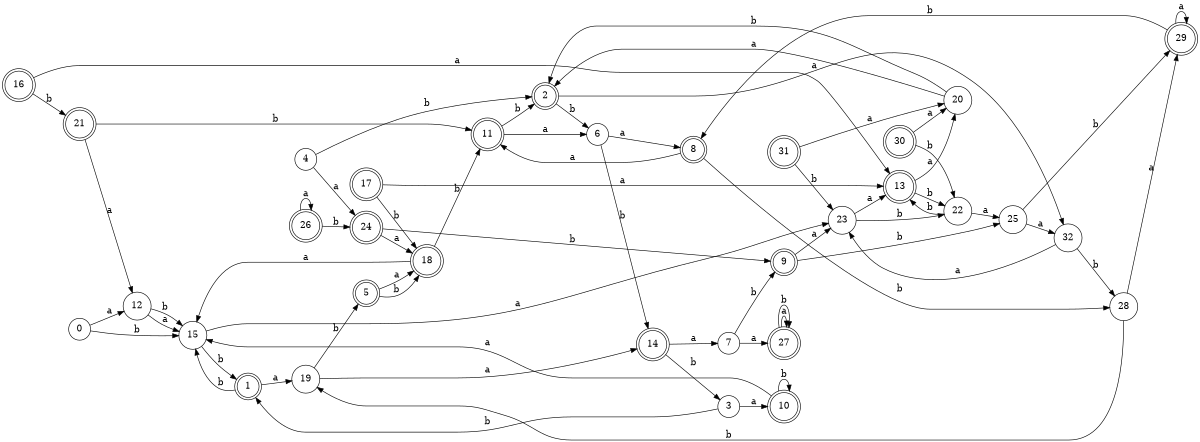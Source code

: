 digraph n27_2 {
__start0 [label="" shape="none"];

rankdir=LR;
size="8,5";

s0 [style="filled", color="black", fillcolor="white" shape="circle", label="0"];
s1 [style="rounded,filled", color="black", fillcolor="white" shape="doublecircle", label="1"];
s2 [style="rounded,filled", color="black", fillcolor="white" shape="doublecircle", label="2"];
s3 [style="filled", color="black", fillcolor="white" shape="circle", label="3"];
s4 [style="filled", color="black", fillcolor="white" shape="circle", label="4"];
s5 [style="rounded,filled", color="black", fillcolor="white" shape="doublecircle", label="5"];
s6 [style="filled", color="black", fillcolor="white" shape="circle", label="6"];
s7 [style="filled", color="black", fillcolor="white" shape="circle", label="7"];
s8 [style="rounded,filled", color="black", fillcolor="white" shape="doublecircle", label="8"];
s9 [style="rounded,filled", color="black", fillcolor="white" shape="doublecircle", label="9"];
s10 [style="rounded,filled", color="black", fillcolor="white" shape="doublecircle", label="10"];
s11 [style="rounded,filled", color="black", fillcolor="white" shape="doublecircle", label="11"];
s12 [style="filled", color="black", fillcolor="white" shape="circle", label="12"];
s13 [style="rounded,filled", color="black", fillcolor="white" shape="doublecircle", label="13"];
s14 [style="rounded,filled", color="black", fillcolor="white" shape="doublecircle", label="14"];
s15 [style="filled", color="black", fillcolor="white" shape="circle", label="15"];
s16 [style="rounded,filled", color="black", fillcolor="white" shape="doublecircle", label="16"];
s17 [style="rounded,filled", color="black", fillcolor="white" shape="doublecircle", label="17"];
s18 [style="rounded,filled", color="black", fillcolor="white" shape="doublecircle", label="18"];
s19 [style="filled", color="black", fillcolor="white" shape="circle", label="19"];
s20 [style="filled", color="black", fillcolor="white" shape="circle", label="20"];
s21 [style="rounded,filled", color="black", fillcolor="white" shape="doublecircle", label="21"];
s22 [style="filled", color="black", fillcolor="white" shape="circle", label="22"];
s23 [style="filled", color="black", fillcolor="white" shape="circle", label="23"];
s24 [style="rounded,filled", color="black", fillcolor="white" shape="doublecircle", label="24"];
s25 [style="filled", color="black", fillcolor="white" shape="circle", label="25"];
s26 [style="rounded,filled", color="black", fillcolor="white" shape="doublecircle", label="26"];
s27 [style="rounded,filled", color="black", fillcolor="white" shape="doublecircle", label="27"];
s28 [style="filled", color="black", fillcolor="white" shape="circle", label="28"];
s29 [style="rounded,filled", color="black", fillcolor="white" shape="doublecircle", label="29"];
s30 [style="rounded,filled", color="black", fillcolor="white" shape="doublecircle", label="30"];
s31 [style="rounded,filled", color="black", fillcolor="white" shape="doublecircle", label="31"];
s32 [style="filled", color="black", fillcolor="white" shape="circle", label="32"];
s0 -> s12 [label="a"];
s0 -> s15 [label="b"];
s1 -> s19 [label="a"];
s1 -> s15 [label="b"];
s2 -> s32 [label="a"];
s2 -> s6 [label="b"];
s3 -> s10 [label="a"];
s3 -> s1 [label="b"];
s4 -> s24 [label="a"];
s4 -> s2 [label="b"];
s5 -> s18 [label="a"];
s5 -> s18 [label="b"];
s6 -> s8 [label="a"];
s6 -> s14 [label="b"];
s7 -> s27 [label="a"];
s7 -> s9 [label="b"];
s8 -> s11 [label="a"];
s8 -> s28 [label="b"];
s9 -> s23 [label="a"];
s9 -> s25 [label="b"];
s10 -> s15 [label="a"];
s10 -> s10 [label="b"];
s11 -> s6 [label="a"];
s11 -> s2 [label="b"];
s12 -> s15 [label="a"];
s12 -> s15 [label="b"];
s13 -> s20 [label="a"];
s13 -> s22 [label="b"];
s14 -> s7 [label="a"];
s14 -> s3 [label="b"];
s15 -> s23 [label="a"];
s15 -> s1 [label="b"];
s16 -> s13 [label="a"];
s16 -> s21 [label="b"];
s17 -> s13 [label="a"];
s17 -> s18 [label="b"];
s18 -> s15 [label="a"];
s18 -> s11 [label="b"];
s19 -> s14 [label="a"];
s19 -> s5 [label="b"];
s20 -> s2 [label="a"];
s20 -> s2 [label="b"];
s21 -> s12 [label="a"];
s21 -> s11 [label="b"];
s22 -> s25 [label="a"];
s22 -> s13 [label="b"];
s23 -> s13 [label="a"];
s23 -> s22 [label="b"];
s24 -> s18 [label="a"];
s24 -> s9 [label="b"];
s25 -> s32 [label="a"];
s25 -> s29 [label="b"];
s26 -> s26 [label="a"];
s26 -> s24 [label="b"];
s27 -> s27 [label="a"];
s27 -> s27 [label="b"];
s28 -> s29 [label="a"];
s28 -> s19 [label="b"];
s29 -> s29 [label="a"];
s29 -> s8 [label="b"];
s30 -> s20 [label="a"];
s30 -> s22 [label="b"];
s31 -> s20 [label="a"];
s31 -> s23 [label="b"];
s32 -> s23 [label="a"];
s32 -> s28 [label="b"];

}